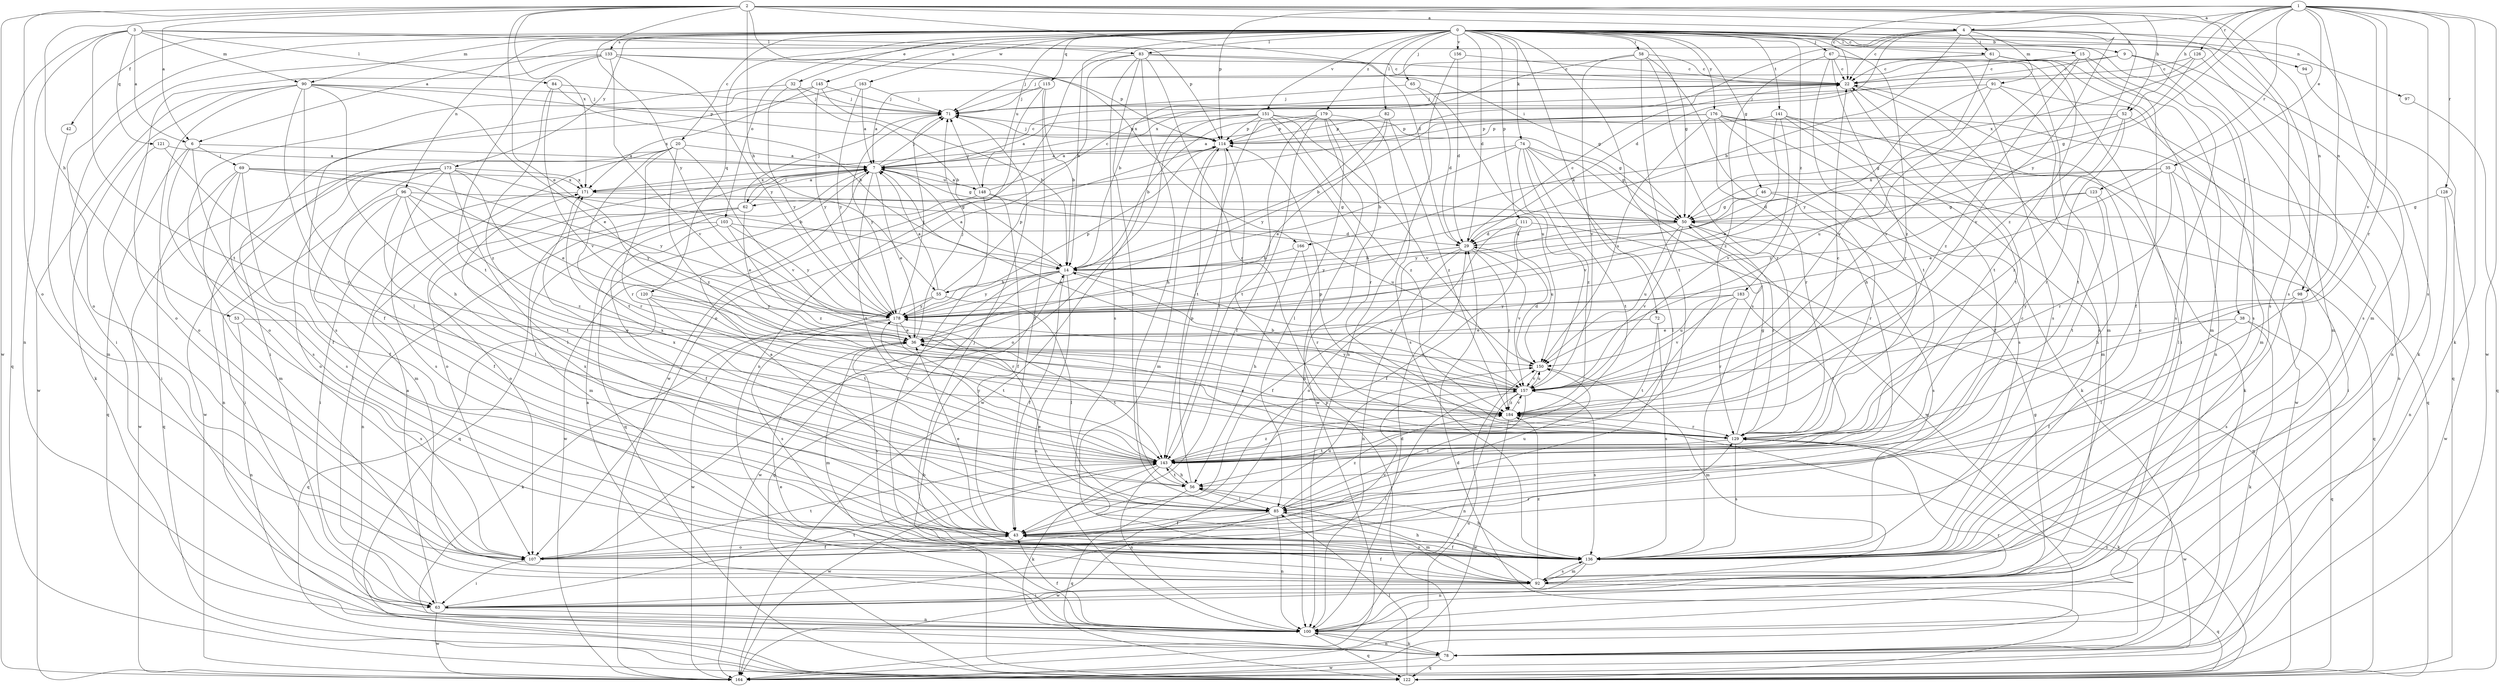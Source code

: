 strict digraph  {
0;
1;
2;
3;
4;
6;
7;
9;
14;
15;
20;
22;
29;
32;
35;
36;
38;
42;
43;
46;
50;
52;
53;
55;
56;
58;
61;
62;
63;
65;
67;
69;
71;
72;
74;
78;
82;
83;
84;
85;
90;
91;
92;
94;
96;
97;
98;
100;
103;
107;
111;
114;
115;
120;
121;
122;
123;
126;
128;
129;
133;
136;
141;
143;
145;
148;
150;
151;
156;
157;
163;
164;
166;
171;
173;
176;
178;
179;
183;
184;
0 -> 9  [label=b];
0 -> 14  [label=b];
0 -> 15  [label=c];
0 -> 20  [label=c];
0 -> 29  [label=d];
0 -> 32  [label=e];
0 -> 38  [label=f];
0 -> 42  [label=f];
0 -> 46  [label=g];
0 -> 50  [label=g];
0 -> 58  [label=i];
0 -> 61  [label=i];
0 -> 65  [label=j];
0 -> 67  [label=j];
0 -> 72  [label=k];
0 -> 74  [label=k];
0 -> 78  [label=k];
0 -> 82  [label=l];
0 -> 83  [label=l];
0 -> 90  [label=m];
0 -> 94  [label=n];
0 -> 96  [label=n];
0 -> 97  [label=n];
0 -> 103  [label=o];
0 -> 107  [label=o];
0 -> 111  [label=p];
0 -> 115  [label=q];
0 -> 120  [label=q];
0 -> 133  [label=s];
0 -> 136  [label=s];
0 -> 141  [label=t];
0 -> 145  [label=u];
0 -> 148  [label=u];
0 -> 151  [label=v];
0 -> 156  [label=v];
0 -> 163  [label=w];
0 -> 173  [label=y];
0 -> 176  [label=y];
0 -> 179  [label=z];
0 -> 183  [label=z];
0 -> 184  [label=z];
1 -> 4  [label=a];
1 -> 22  [label=c];
1 -> 35  [label=e];
1 -> 52  [label=h];
1 -> 78  [label=k];
1 -> 98  [label=n];
1 -> 114  [label=p];
1 -> 123  [label=r];
1 -> 126  [label=r];
1 -> 128  [label=r];
1 -> 129  [label=r];
1 -> 136  [label=s];
1 -> 157  [label=v];
1 -> 164  [label=w];
1 -> 166  [label=x];
1 -> 178  [label=y];
2 -> 4  [label=a];
2 -> 6  [label=a];
2 -> 29  [label=d];
2 -> 36  [label=e];
2 -> 52  [label=h];
2 -> 53  [label=h];
2 -> 55  [label=h];
2 -> 98  [label=n];
2 -> 107  [label=o];
2 -> 136  [label=s];
2 -> 164  [label=w];
2 -> 166  [label=x];
2 -> 171  [label=x];
2 -> 178  [label=y];
2 -> 184  [label=z];
3 -> 6  [label=a];
3 -> 83  [label=l];
3 -> 84  [label=l];
3 -> 90  [label=m];
3 -> 100  [label=n];
3 -> 114  [label=p];
3 -> 121  [label=q];
3 -> 122  [label=q];
3 -> 143  [label=t];
4 -> 6  [label=a];
4 -> 14  [label=b];
4 -> 22  [label=c];
4 -> 29  [label=d];
4 -> 61  [label=i];
4 -> 62  [label=i];
4 -> 91  [label=m];
4 -> 92  [label=m];
4 -> 136  [label=s];
4 -> 157  [label=v];
6 -> 7  [label=a];
6 -> 43  [label=f];
6 -> 69  [label=j];
6 -> 122  [label=q];
6 -> 136  [label=s];
7 -> 22  [label=c];
7 -> 36  [label=e];
7 -> 50  [label=g];
7 -> 62  [label=i];
7 -> 71  [label=j];
7 -> 107  [label=o];
7 -> 122  [label=q];
7 -> 143  [label=t];
7 -> 148  [label=u];
7 -> 171  [label=x];
9 -> 22  [label=c];
9 -> 71  [label=j];
9 -> 92  [label=m];
9 -> 100  [label=n];
9 -> 136  [label=s];
14 -> 7  [label=a];
14 -> 43  [label=f];
14 -> 55  [label=h];
14 -> 100  [label=n];
14 -> 122  [label=q];
14 -> 157  [label=v];
14 -> 164  [label=w];
14 -> 178  [label=y];
15 -> 22  [label=c];
15 -> 43  [label=f];
15 -> 136  [label=s];
15 -> 157  [label=v];
15 -> 184  [label=z];
20 -> 7  [label=a];
20 -> 63  [label=i];
20 -> 129  [label=r];
20 -> 143  [label=t];
20 -> 157  [label=v];
20 -> 164  [label=w];
20 -> 184  [label=z];
22 -> 71  [label=j];
22 -> 136  [label=s];
22 -> 143  [label=t];
29 -> 14  [label=b];
29 -> 22  [label=c];
29 -> 43  [label=f];
29 -> 100  [label=n];
29 -> 157  [label=v];
29 -> 184  [label=z];
32 -> 14  [label=b];
32 -> 71  [label=j];
32 -> 107  [label=o];
32 -> 178  [label=y];
35 -> 29  [label=d];
35 -> 36  [label=e];
35 -> 63  [label=i];
35 -> 85  [label=l];
35 -> 129  [label=r];
35 -> 171  [label=x];
36 -> 71  [label=j];
36 -> 92  [label=m];
36 -> 136  [label=s];
36 -> 143  [label=t];
36 -> 150  [label=u];
38 -> 36  [label=e];
38 -> 43  [label=f];
38 -> 78  [label=k];
38 -> 122  [label=q];
42 -> 92  [label=m];
43 -> 7  [label=a];
43 -> 22  [label=c];
43 -> 36  [label=e];
43 -> 107  [label=o];
43 -> 136  [label=s];
43 -> 150  [label=u];
43 -> 171  [label=x];
46 -> 50  [label=g];
46 -> 122  [label=q];
46 -> 129  [label=r];
46 -> 178  [label=y];
50 -> 29  [label=d];
50 -> 129  [label=r];
50 -> 136  [label=s];
50 -> 150  [label=u];
50 -> 157  [label=v];
50 -> 178  [label=y];
52 -> 50  [label=g];
52 -> 100  [label=n];
52 -> 114  [label=p];
52 -> 129  [label=r];
52 -> 184  [label=z];
53 -> 36  [label=e];
53 -> 100  [label=n];
53 -> 136  [label=s];
55 -> 7  [label=a];
55 -> 85  [label=l];
55 -> 114  [label=p];
55 -> 164  [label=w];
55 -> 178  [label=y];
56 -> 85  [label=l];
56 -> 114  [label=p];
56 -> 122  [label=q];
56 -> 143  [label=t];
56 -> 171  [label=x];
58 -> 14  [label=b];
58 -> 22  [label=c];
58 -> 56  [label=h];
58 -> 129  [label=r];
58 -> 143  [label=t];
58 -> 157  [label=v];
61 -> 22  [label=c];
61 -> 71  [label=j];
61 -> 92  [label=m];
61 -> 100  [label=n];
61 -> 143  [label=t];
61 -> 157  [label=v];
62 -> 7  [label=a];
62 -> 36  [label=e];
62 -> 71  [label=j];
62 -> 92  [label=m];
62 -> 107  [label=o];
62 -> 122  [label=q];
63 -> 7  [label=a];
63 -> 50  [label=g];
63 -> 100  [label=n];
63 -> 143  [label=t];
63 -> 164  [label=w];
65 -> 29  [label=d];
65 -> 71  [label=j];
65 -> 150  [label=u];
67 -> 22  [label=c];
67 -> 63  [label=i];
67 -> 92  [label=m];
67 -> 129  [label=r];
67 -> 136  [label=s];
67 -> 143  [label=t];
67 -> 184  [label=z];
69 -> 36  [label=e];
69 -> 43  [label=f];
69 -> 92  [label=m];
69 -> 122  [label=q];
69 -> 136  [label=s];
69 -> 171  [label=x];
69 -> 178  [label=y];
71 -> 114  [label=p];
71 -> 178  [label=y];
72 -> 36  [label=e];
72 -> 136  [label=s];
72 -> 143  [label=t];
74 -> 7  [label=a];
74 -> 14  [label=b];
74 -> 50  [label=g];
74 -> 85  [label=l];
74 -> 143  [label=t];
74 -> 157  [label=v];
74 -> 164  [label=w];
74 -> 184  [label=z];
78 -> 100  [label=n];
78 -> 114  [label=p];
78 -> 122  [label=q];
78 -> 164  [label=w];
82 -> 36  [label=e];
82 -> 114  [label=p];
82 -> 178  [label=y];
82 -> 184  [label=z];
83 -> 22  [label=c];
83 -> 50  [label=g];
83 -> 56  [label=h];
83 -> 85  [label=l];
83 -> 107  [label=o];
83 -> 129  [label=r];
83 -> 136  [label=s];
83 -> 164  [label=w];
84 -> 14  [label=b];
84 -> 71  [label=j];
84 -> 157  [label=v];
84 -> 184  [label=z];
85 -> 36  [label=e];
85 -> 43  [label=f];
85 -> 92  [label=m];
85 -> 100  [label=n];
85 -> 150  [label=u];
85 -> 164  [label=w];
85 -> 184  [label=z];
90 -> 36  [label=e];
90 -> 43  [label=f];
90 -> 56  [label=h];
90 -> 71  [label=j];
90 -> 78  [label=k];
90 -> 85  [label=l];
90 -> 107  [label=o];
90 -> 114  [label=p];
90 -> 164  [label=w];
91 -> 71  [label=j];
91 -> 92  [label=m];
91 -> 143  [label=t];
91 -> 150  [label=u];
91 -> 178  [label=y];
92 -> 43  [label=f];
92 -> 56  [label=h];
92 -> 63  [label=i];
92 -> 122  [label=q];
92 -> 136  [label=s];
92 -> 184  [label=z];
94 -> 122  [label=q];
96 -> 43  [label=f];
96 -> 50  [label=g];
96 -> 63  [label=i];
96 -> 85  [label=l];
96 -> 143  [label=t];
96 -> 178  [label=y];
96 -> 184  [label=z];
97 -> 122  [label=q];
98 -> 85  [label=l];
98 -> 136  [label=s];
98 -> 178  [label=y];
100 -> 7  [label=a];
100 -> 29  [label=d];
100 -> 36  [label=e];
100 -> 43  [label=f];
100 -> 78  [label=k];
100 -> 122  [label=q];
100 -> 129  [label=r];
103 -> 29  [label=d];
103 -> 43  [label=f];
103 -> 100  [label=n];
103 -> 178  [label=y];
103 -> 184  [label=z];
107 -> 43  [label=f];
107 -> 63  [label=i];
107 -> 129  [label=r];
107 -> 143  [label=t];
107 -> 157  [label=v];
111 -> 29  [label=d];
111 -> 43  [label=f];
111 -> 107  [label=o];
111 -> 122  [label=q];
111 -> 150  [label=u];
114 -> 7  [label=a];
114 -> 71  [label=j];
114 -> 92  [label=m];
114 -> 143  [label=t];
115 -> 7  [label=a];
115 -> 14  [label=b];
115 -> 43  [label=f];
115 -> 71  [label=j];
115 -> 100  [label=n];
120 -> 122  [label=q];
120 -> 129  [label=r];
120 -> 143  [label=t];
120 -> 178  [label=y];
121 -> 7  [label=a];
121 -> 63  [label=i];
121 -> 184  [label=z];
122 -> 14  [label=b];
122 -> 29  [label=d];
122 -> 85  [label=l];
122 -> 184  [label=z];
123 -> 50  [label=g];
123 -> 56  [label=h];
123 -> 143  [label=t];
123 -> 178  [label=y];
126 -> 22  [label=c];
126 -> 50  [label=g];
126 -> 136  [label=s];
126 -> 171  [label=x];
128 -> 50  [label=g];
128 -> 100  [label=n];
128 -> 164  [label=w];
129 -> 36  [label=e];
129 -> 50  [label=g];
129 -> 78  [label=k];
129 -> 114  [label=p];
129 -> 136  [label=s];
129 -> 143  [label=t];
129 -> 164  [label=w];
133 -> 22  [label=c];
133 -> 63  [label=i];
133 -> 107  [label=o];
133 -> 114  [label=p];
133 -> 143  [label=t];
133 -> 157  [label=v];
133 -> 178  [label=y];
136 -> 22  [label=c];
136 -> 43  [label=f];
136 -> 56  [label=h];
136 -> 71  [label=j];
136 -> 85  [label=l];
136 -> 92  [label=m];
136 -> 100  [label=n];
141 -> 36  [label=e];
141 -> 43  [label=f];
141 -> 78  [label=k];
141 -> 92  [label=m];
141 -> 114  [label=p];
141 -> 157  [label=v];
143 -> 56  [label=h];
143 -> 78  [label=k];
143 -> 100  [label=n];
143 -> 164  [label=w];
143 -> 171  [label=x];
143 -> 178  [label=y];
143 -> 184  [label=z];
145 -> 14  [label=b];
145 -> 71  [label=j];
145 -> 136  [label=s];
145 -> 171  [label=x];
145 -> 178  [label=y];
148 -> 7  [label=a];
148 -> 22  [label=c];
148 -> 43  [label=f];
148 -> 71  [label=j];
148 -> 136  [label=s];
148 -> 150  [label=u];
148 -> 164  [label=w];
150 -> 29  [label=d];
150 -> 92  [label=m];
150 -> 157  [label=v];
151 -> 7  [label=a];
151 -> 50  [label=g];
151 -> 107  [label=o];
151 -> 114  [label=p];
151 -> 129  [label=r];
151 -> 143  [label=t];
151 -> 157  [label=v];
151 -> 164  [label=w];
151 -> 184  [label=z];
156 -> 22  [label=c];
156 -> 29  [label=d];
156 -> 100  [label=n];
157 -> 7  [label=a];
157 -> 14  [label=b];
157 -> 63  [label=i];
157 -> 85  [label=l];
157 -> 100  [label=n];
157 -> 136  [label=s];
157 -> 150  [label=u];
157 -> 178  [label=y];
157 -> 184  [label=z];
163 -> 7  [label=a];
163 -> 63  [label=i];
163 -> 71  [label=j];
163 -> 178  [label=y];
164 -> 150  [label=u];
166 -> 14  [label=b];
166 -> 56  [label=h];
166 -> 129  [label=r];
171 -> 50  [label=g];
171 -> 63  [label=i];
173 -> 14  [label=b];
173 -> 85  [label=l];
173 -> 92  [label=m];
173 -> 100  [label=n];
173 -> 107  [label=o];
173 -> 129  [label=r];
173 -> 136  [label=s];
173 -> 164  [label=w];
173 -> 171  [label=x];
176 -> 7  [label=a];
176 -> 14  [label=b];
176 -> 78  [label=k];
176 -> 114  [label=p];
176 -> 122  [label=q];
176 -> 129  [label=r];
176 -> 136  [label=s];
176 -> 150  [label=u];
176 -> 164  [label=w];
178 -> 36  [label=e];
178 -> 71  [label=j];
178 -> 78  [label=k];
178 -> 114  [label=p];
178 -> 136  [label=s];
178 -> 143  [label=t];
179 -> 14  [label=b];
179 -> 43  [label=f];
179 -> 85  [label=l];
179 -> 100  [label=n];
179 -> 114  [label=p];
179 -> 136  [label=s];
179 -> 143  [label=t];
179 -> 164  [label=w];
183 -> 129  [label=r];
183 -> 143  [label=t];
183 -> 150  [label=u];
183 -> 157  [label=v];
183 -> 178  [label=y];
184 -> 22  [label=c];
184 -> 129  [label=r];
184 -> 157  [label=v];
184 -> 164  [label=w];
}
